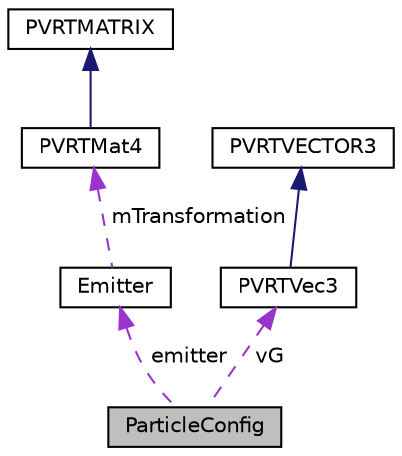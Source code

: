 digraph "ParticleConfig"
{
  edge [fontname="Helvetica",fontsize="10",labelfontname="Helvetica",labelfontsize="10"];
  node [fontname="Helvetica",fontsize="10",shape=record];
  Node1 [label="ParticleConfig",height=0.2,width=0.4,color="black", fillcolor="grey75", style="filled", fontcolor="black"];
  Node2 -> Node1 [dir="back",color="darkorchid3",fontsize="10",style="dashed",label=" emitter" ,fontname="Helvetica"];
  Node2 [label="Emitter",height=0.2,width=0.4,color="black", fillcolor="white", style="filled",URL="$struct_emitter.html"];
  Node3 -> Node2 [dir="back",color="darkorchid3",fontsize="10",style="dashed",label=" mTransformation" ,fontname="Helvetica"];
  Node3 [label="PVRTMat4",height=0.2,width=0.4,color="black", fillcolor="white", style="filled",URL="$struct_p_v_r_t_mat4.html",tooltip="4x4 Matrix "];
  Node4 -> Node3 [dir="back",color="midnightblue",fontsize="10",style="solid",fontname="Helvetica"];
  Node4 [label="PVRTMATRIX",height=0.2,width=0.4,color="black", fillcolor="white", style="filled",URL="$class_p_v_r_t_m_a_t_r_i_xf.html",tooltip="4x4 floating point matrix "];
  Node5 -> Node1 [dir="back",color="darkorchid3",fontsize="10",style="dashed",label=" vG" ,fontname="Helvetica"];
  Node5 [label="PVRTVec3",height=0.2,width=0.4,color="black", fillcolor="white", style="filled",URL="$struct_p_v_r_t_vec3.html",tooltip="3 component vector "];
  Node6 -> Node5 [dir="back",color="midnightblue",fontsize="10",style="solid",fontname="Helvetica"];
  Node6 [label="PVRTVECTOR3",height=0.2,width=0.4,color="black", fillcolor="white", style="filled",URL="$struct_p_v_r_t_v_e_c_t_o_r3f.html",tooltip="3D floating point vector "];
}
